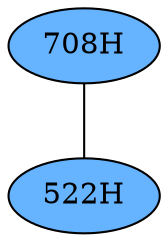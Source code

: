 // The Round Table
graph {
	"708H" [fillcolor="#66B3FF" style=radial]
	"522H" [fillcolor="#66B3FF" style=radial]
	"708H" -- "522H" [penwidth=1]
}
